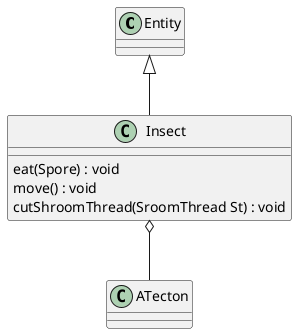 @startuml insect

Entity <|-- Insect
Insect o-- ATecton
class Insect{
    eat(Spore) : void
    move() : void
    cutShroomThread(SroomThread St) : void
}
@enduml